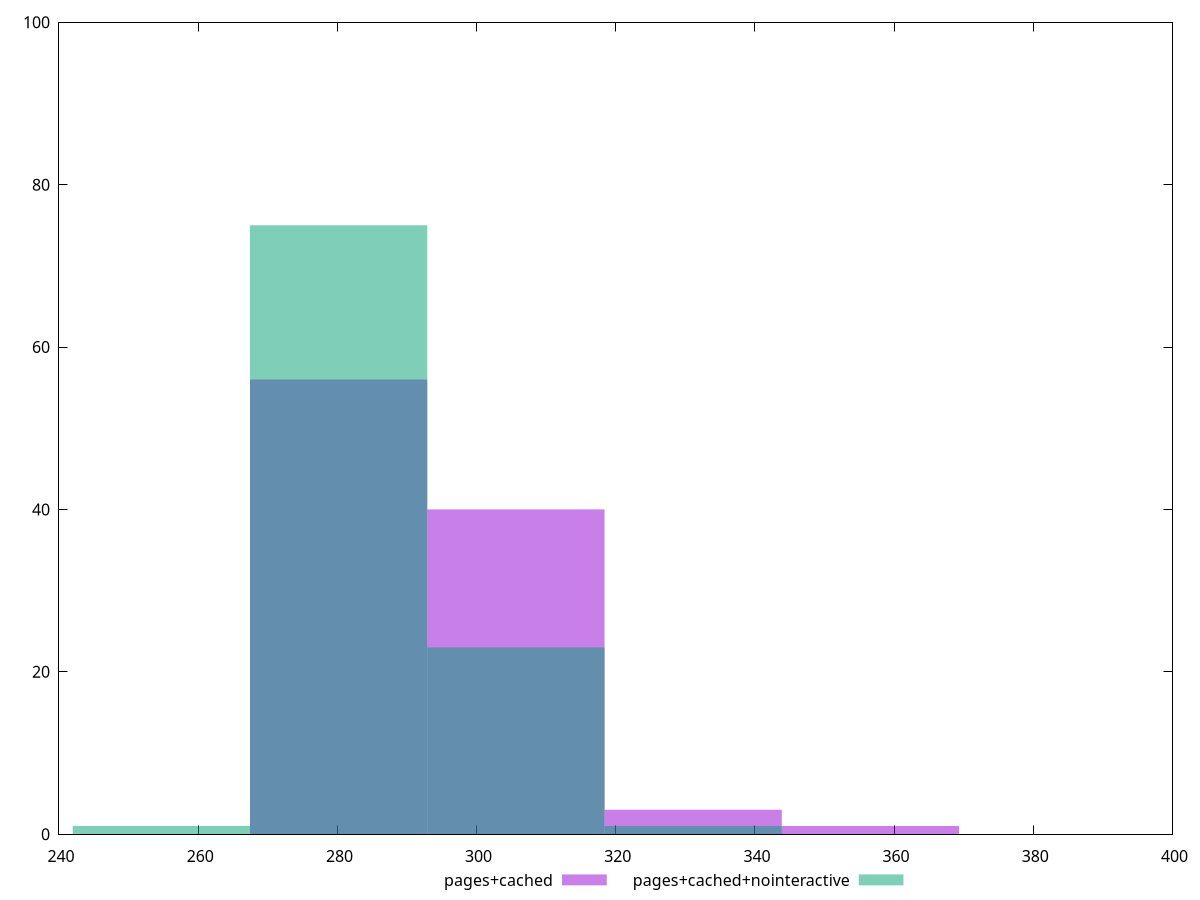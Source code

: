 reset
set terminal svg size 640, 500 enhanced background rgb 'white'
set output "report_00007_2020-12-11T15:55:29.892Z/max-potential-fid/comparison/histogram/2_vs_3.svg"

$pagesCached <<EOF
280.18061836503705 56
305.65158367094955 40
331.122548976862 3
356.59351428277444 1
EOF

$pagesCachedNointeractive <<EOF
305.65158367094955 23
280.18061836503705 75
331.122548976862 1
254.7096530591246 1
EOF

set key outside below
set boxwidth 25.47096530591246
set yrange [0:100]
set style fill transparent solid 0.5 noborder

plot \
  $pagesCached title "pages+cached" with boxes, \
  $pagesCachedNointeractive title "pages+cached+nointeractive" with boxes, \


reset